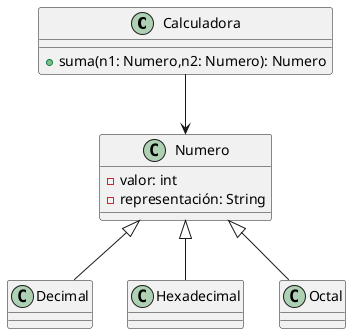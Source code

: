 @startuml
'https://plantuml.com/class-diagram
class Calculadora{
    + suma(n1: Numero,n2: Numero): Numero
}
class Numero{
    - valor: int
    - representación: String
}
class Decimal{

}
class Hexadecimal{
}
class Octal{
}

Calculadora --> Numero
Numero <|-- Decimal
Numero <|-- Hexadecimal
Numero <|-- Octal

@enduml